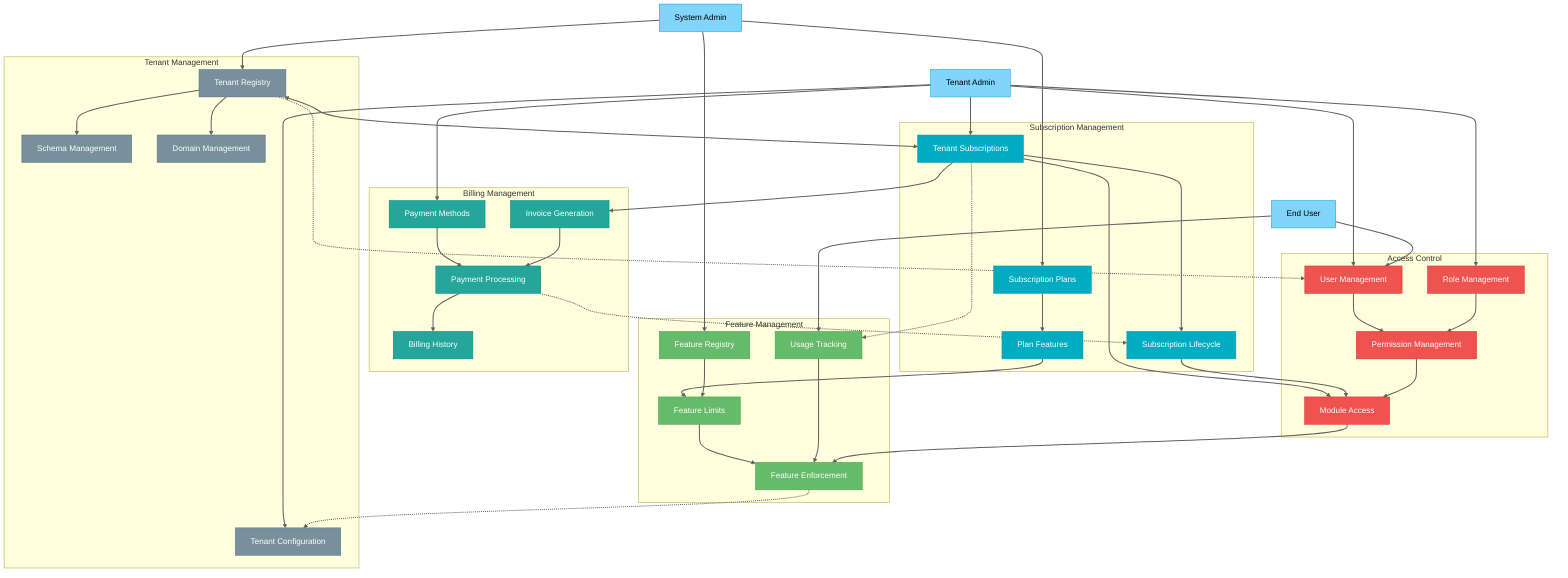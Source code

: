 graph TB
    %% ======================
    %% Color Definitions
    %% ======================
    classDef tenant fill:#78909C,stroke:#546E7A,color:#ffffff
    classDef subscription fill:#00ACC1,stroke:#0097A7,color:#ffffff
    classDef billing fill:#26A69A,stroke:#00897B,color:#ffffff
    classDef feature fill:#66BB6A,stroke:#43A047,color:#ffffff
    classDef external fill:#81D4FA,stroke:#039BE5,color:#000000
    classDef access fill:#EF5350,stroke:#D32F2F,color:#ffffff
    linkStyle default stroke:#616161,stroke-width:2px

    %% ======================
    %% External Actors
    %% ======================
    SysA[System Admin]:::external
    TenA[Tenant Admin]:::external
    EndU[End User]:::external
    
    %% ======================
    %% Core Tenant System
    %% ======================
    subgraph TenantManagement["Tenant Management"]
        T1[Tenant Registry]:::tenant
        T2[Tenant Configuration]:::tenant
        T3[Schema Management]:::tenant
        T4[Domain Management]:::tenant
    end
    
    %% ======================
    %% Subscription System
    %% ======================
    subgraph SubscriptionManagement["Subscription Management"]
        S1[Subscription Plans]:::subscription
        S2[Tenant Subscriptions]:::subscription
        S3[Plan Features]:::subscription
        S4[Subscription Lifecycle]:::subscription
    end
    
    %% ======================
    %% Billing System
    %% ======================
    subgraph BillingManagement["Billing Management"]
        B1[Payment Methods]:::billing
        B2[Invoice Generation]:::billing
        B3[Payment Processing]:::billing
        B4[Billing History]:::billing
    end
    
    %% ======================
    %% Feature Management
    %% ======================
    subgraph FeatureManagement["Feature Management"]
        F1[Feature Registry]:::feature
        F2[Feature Limits]:::feature
        F3[Usage Tracking]:::feature
        F4[Feature Enforcement]:::feature
    end
    
    %% ======================
    %% Access Control
    %% ======================
    subgraph AccessControl["Access Control"]
        A1[User Management]:::access
        A2[Role Management]:::access
        A3[Permission Management]:::access
        A4[Module Access]:::access
    end
    
    %% ======================
    %% Actor Interactions
    %% ======================
    SysA --> T1
    SysA --> S1
    SysA --> F1
    
    TenA --> T2
    TenA --> S2
    TenA --> B1
    TenA --> A1
    TenA --> A2
    
    EndU --> A1
    EndU --> F3
    
    %% ======================
    %% System Interactions
    %% ======================
    T1 --> T3
    T1 --> T4
    T1 <--> S2
    
    S1 --> S3
    S2 --> S4
    S2 --> B2
    S2 --> A4
    
    B1 --> B3
    B2 --> B3
    B3 --> B4
    
    S3 --> F2
    F1 --> F2
    F2 --> F4
    F3 --> F4
    
    S4 --> A4
    A1 --> A3
    A2 --> A3
    A3 --> A4
    A4 --> F4
    
    %% ======================
    %% Cross-System Flows
    %% ======================
    T1 -.-> A1
    S2 -.-> F3
    B3 -.-> S4
    F4 -.-> T2